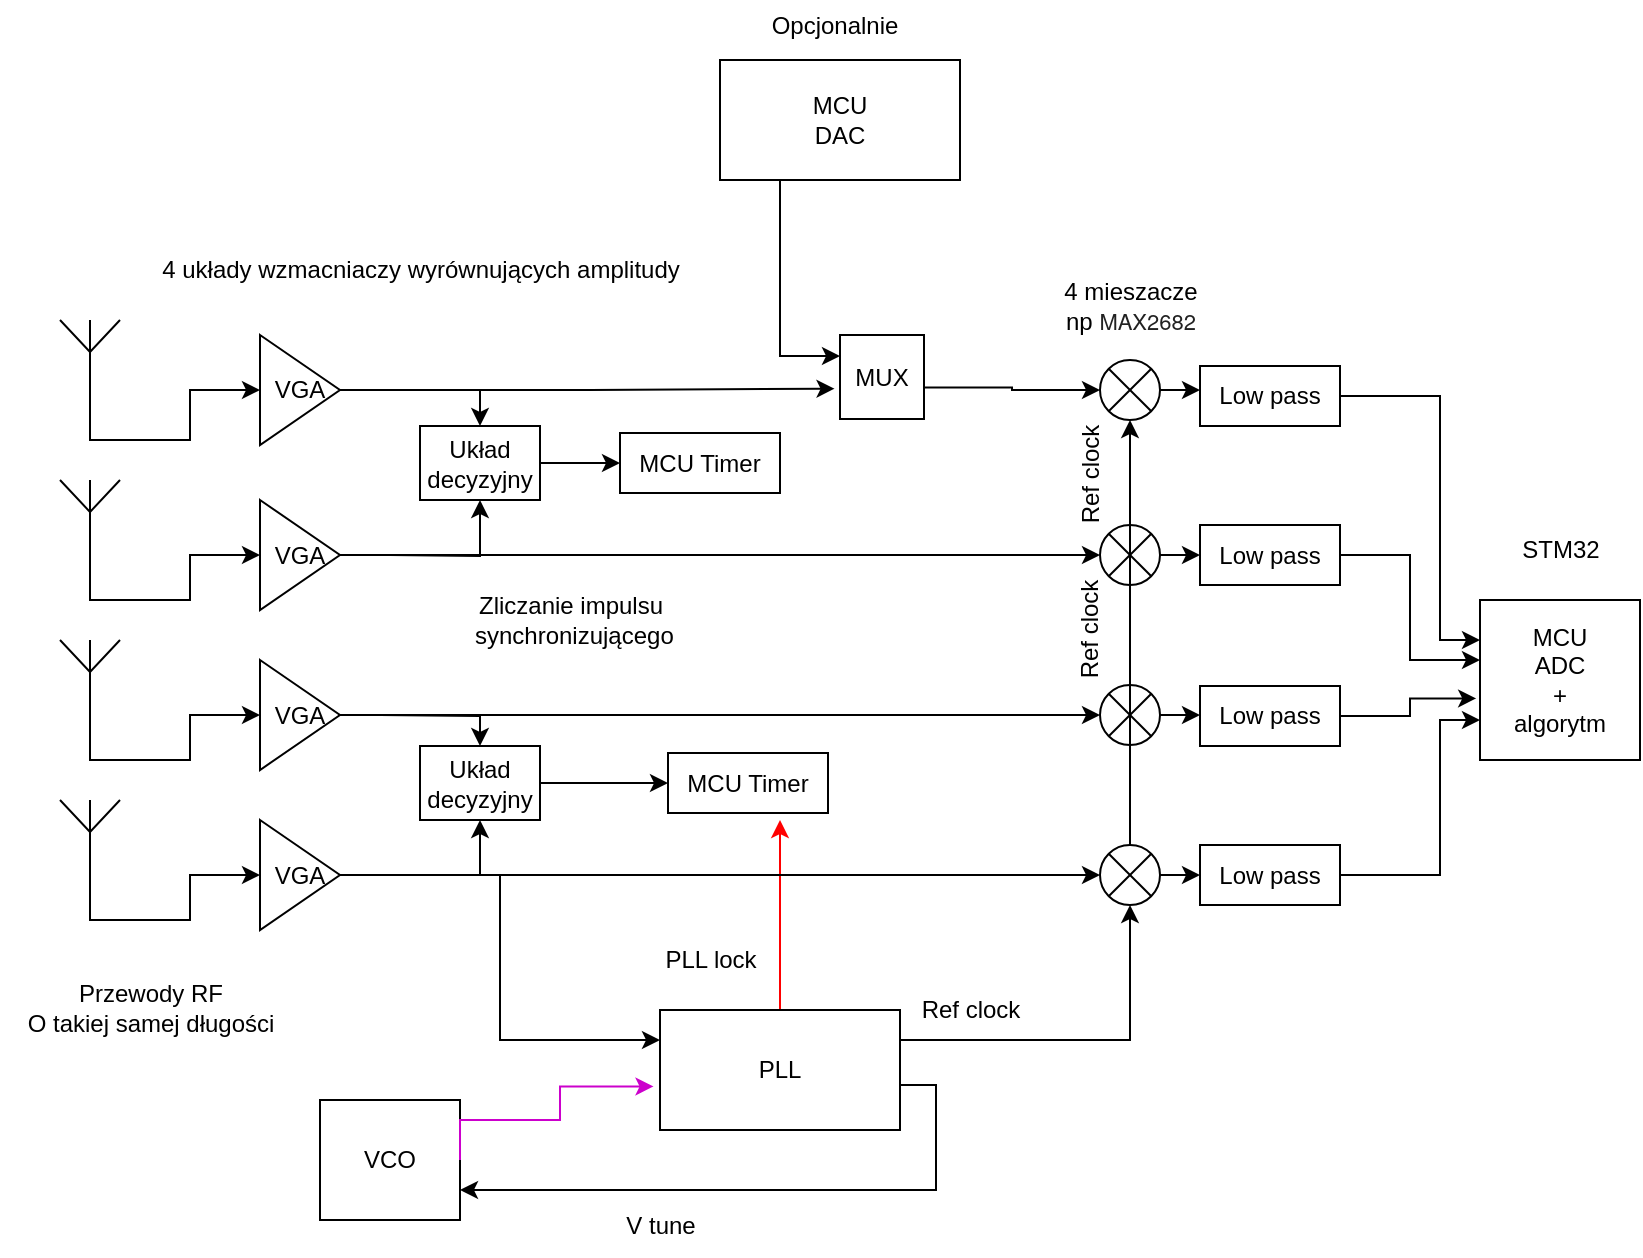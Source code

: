 <mxfile version="24.7.17">
  <diagram name="Strona-1" id="wbvkkCgzugNlbwAdHbuF">
    <mxGraphModel dx="1105" dy="549" grid="1" gridSize="10" guides="1" tooltips="1" connect="1" arrows="1" fold="1" page="1" pageScale="1" pageWidth="827" pageHeight="1169" math="0" shadow="0">
      <root>
        <mxCell id="0" />
        <mxCell id="1" parent="0" />
        <mxCell id="noA6K6qJ_FCayJkCrpKg-54" style="edgeStyle=orthogonalEdgeStyle;rounded=0;orthogonalLoop=1;jettySize=auto;html=1;exitX=1;exitY=0.5;exitDx=0;exitDy=0;entryX=0;entryY=0.5;entryDx=0;entryDy=0;" edge="1" parent="1" source="noA6K6qJ_FCayJkCrpKg-1" target="noA6K6qJ_FCayJkCrpKg-49">
          <mxGeometry relative="1" as="geometry" />
        </mxCell>
        <mxCell id="noA6K6qJ_FCayJkCrpKg-1" value="" style="shape=sumEllipse;perimeter=ellipsePerimeter;whiteSpace=wrap;html=1;backgroundOutline=1;" vertex="1" parent="1">
          <mxGeometry x="550" y="422.5" width="30" height="30" as="geometry" />
        </mxCell>
        <mxCell id="noA6K6qJ_FCayJkCrpKg-53" style="edgeStyle=orthogonalEdgeStyle;rounded=0;orthogonalLoop=1;jettySize=auto;html=1;exitX=1;exitY=0.5;exitDx=0;exitDy=0;entryX=0;entryY=0.5;entryDx=0;entryDy=0;" edge="1" parent="1" source="noA6K6qJ_FCayJkCrpKg-2" target="noA6K6qJ_FCayJkCrpKg-48">
          <mxGeometry relative="1" as="geometry" />
        </mxCell>
        <mxCell id="noA6K6qJ_FCayJkCrpKg-2" value="" style="shape=sumEllipse;perimeter=ellipsePerimeter;whiteSpace=wrap;html=1;backgroundOutline=1;" vertex="1" parent="1">
          <mxGeometry x="550" y="342.5" width="30" height="30" as="geometry" />
        </mxCell>
        <mxCell id="noA6K6qJ_FCayJkCrpKg-4" value="" style="shape=sumEllipse;perimeter=ellipsePerimeter;whiteSpace=wrap;html=1;backgroundOutline=1;" vertex="1" parent="1">
          <mxGeometry x="550" y="260" width="30" height="30" as="geometry" />
        </mxCell>
        <mxCell id="noA6K6qJ_FCayJkCrpKg-15" style="edgeStyle=orthogonalEdgeStyle;rounded=0;orthogonalLoop=1;jettySize=auto;html=1;exitX=0.5;exitY=1;exitDx=0;exitDy=0;exitPerimeter=0;entryX=0;entryY=0.5;entryDx=0;entryDy=0;" edge="1" parent="1" source="noA6K6qJ_FCayJkCrpKg-5" target="noA6K6qJ_FCayJkCrpKg-10">
          <mxGeometry relative="1" as="geometry" />
        </mxCell>
        <mxCell id="noA6K6qJ_FCayJkCrpKg-5" value="" style="verticalLabelPosition=bottom;shadow=0;dashed=0;align=center;html=1;verticalAlign=top;shape=mxgraph.electrical.radio.aerial_-_antenna_1;" vertex="1" parent="1">
          <mxGeometry x="30" y="240" width="30" height="40" as="geometry" />
        </mxCell>
        <mxCell id="noA6K6qJ_FCayJkCrpKg-16" style="edgeStyle=orthogonalEdgeStyle;rounded=0;orthogonalLoop=1;jettySize=auto;html=1;exitX=0.5;exitY=1;exitDx=0;exitDy=0;exitPerimeter=0;entryX=0;entryY=0.5;entryDx=0;entryDy=0;" edge="1" parent="1" source="noA6K6qJ_FCayJkCrpKg-6" target="noA6K6qJ_FCayJkCrpKg-11">
          <mxGeometry relative="1" as="geometry" />
        </mxCell>
        <mxCell id="noA6K6qJ_FCayJkCrpKg-6" value="" style="verticalLabelPosition=bottom;shadow=0;dashed=0;align=center;html=1;verticalAlign=top;shape=mxgraph.electrical.radio.aerial_-_antenna_1;" vertex="1" parent="1">
          <mxGeometry x="30" y="320" width="30" height="40" as="geometry" />
        </mxCell>
        <mxCell id="noA6K6qJ_FCayJkCrpKg-17" style="edgeStyle=orthogonalEdgeStyle;rounded=0;orthogonalLoop=1;jettySize=auto;html=1;exitX=0.5;exitY=1;exitDx=0;exitDy=0;exitPerimeter=0;entryX=0;entryY=0.5;entryDx=0;entryDy=0;" edge="1" parent="1" source="noA6K6qJ_FCayJkCrpKg-7" target="noA6K6qJ_FCayJkCrpKg-12">
          <mxGeometry relative="1" as="geometry" />
        </mxCell>
        <mxCell id="noA6K6qJ_FCayJkCrpKg-7" value="" style="verticalLabelPosition=bottom;shadow=0;dashed=0;align=center;html=1;verticalAlign=top;shape=mxgraph.electrical.radio.aerial_-_antenna_1;" vertex="1" parent="1">
          <mxGeometry x="30" y="400" width="30" height="40" as="geometry" />
        </mxCell>
        <mxCell id="noA6K6qJ_FCayJkCrpKg-18" style="edgeStyle=orthogonalEdgeStyle;rounded=0;orthogonalLoop=1;jettySize=auto;html=1;exitX=0.5;exitY=1;exitDx=0;exitDy=0;exitPerimeter=0;entryX=0;entryY=0.5;entryDx=0;entryDy=0;" edge="1" parent="1" source="noA6K6qJ_FCayJkCrpKg-8" target="noA6K6qJ_FCayJkCrpKg-13">
          <mxGeometry relative="1" as="geometry" />
        </mxCell>
        <mxCell id="noA6K6qJ_FCayJkCrpKg-8" value="" style="verticalLabelPosition=bottom;shadow=0;dashed=0;align=center;html=1;verticalAlign=top;shape=mxgraph.electrical.radio.aerial_-_antenna_1;" vertex="1" parent="1">
          <mxGeometry x="30" y="480" width="30" height="40" as="geometry" />
        </mxCell>
        <mxCell id="noA6K6qJ_FCayJkCrpKg-22" style="edgeStyle=orthogonalEdgeStyle;rounded=0;orthogonalLoop=1;jettySize=auto;html=1;exitX=1;exitY=0.25;exitDx=0;exitDy=0;entryX=0.5;entryY=1;entryDx=0;entryDy=0;" edge="1" parent="1" source="noA6K6qJ_FCayJkCrpKg-28" target="noA6K6qJ_FCayJkCrpKg-4">
          <mxGeometry relative="1" as="geometry">
            <Array as="points">
              <mxPoint x="565" y="511" />
            </Array>
          </mxGeometry>
        </mxCell>
        <mxCell id="noA6K6qJ_FCayJkCrpKg-26" style="edgeStyle=orthogonalEdgeStyle;rounded=0;orthogonalLoop=1;jettySize=auto;html=1;exitX=1;exitY=0.75;exitDx=0;exitDy=0;entryX=1;entryY=0.75;entryDx=0;entryDy=0;" edge="1" parent="1" target="noA6K6qJ_FCayJkCrpKg-23">
          <mxGeometry relative="1" as="geometry">
            <mxPoint x="447.97" y="622.5" as="sourcePoint" />
            <mxPoint x="240.0" y="651.58" as="targetPoint" />
            <Array as="points">
              <mxPoint x="468" y="623" />
              <mxPoint x="468" y="675" />
            </Array>
          </mxGeometry>
        </mxCell>
        <mxCell id="noA6K6qJ_FCayJkCrpKg-67" style="edgeStyle=orthogonalEdgeStyle;rounded=0;orthogonalLoop=1;jettySize=auto;html=1;exitX=0.5;exitY=0;exitDx=0;exitDy=0;strokeColor=#FF0000;" edge="1" parent="1" source="noA6K6qJ_FCayJkCrpKg-9">
          <mxGeometry relative="1" as="geometry">
            <mxPoint x="390" y="490" as="targetPoint" />
            <Array as="points">
              <mxPoint x="390" y="490" />
            </Array>
          </mxGeometry>
        </mxCell>
        <mxCell id="noA6K6qJ_FCayJkCrpKg-9" value="PLL" style="rounded=0;whiteSpace=wrap;html=1;" vertex="1" parent="1">
          <mxGeometry x="330" y="585" width="120" height="60" as="geometry" />
        </mxCell>
        <mxCell id="noA6K6qJ_FCayJkCrpKg-19" style="edgeStyle=orthogonalEdgeStyle;rounded=0;orthogonalLoop=1;jettySize=auto;html=1;exitX=1;exitY=0.5;exitDx=0;exitDy=0;entryX=-0.065;entryY=0.639;entryDx=0;entryDy=0;entryPerimeter=0;" edge="1" parent="1" source="noA6K6qJ_FCayJkCrpKg-10" target="noA6K6qJ_FCayJkCrpKg-80">
          <mxGeometry relative="1" as="geometry" />
        </mxCell>
        <mxCell id="noA6K6qJ_FCayJkCrpKg-39" style="edgeStyle=orthogonalEdgeStyle;rounded=0;orthogonalLoop=1;jettySize=auto;html=1;exitX=1;exitY=0.5;exitDx=0;exitDy=0;entryX=0.5;entryY=0;entryDx=0;entryDy=0;" edge="1" parent="1" source="noA6K6qJ_FCayJkCrpKg-10" target="noA6K6qJ_FCayJkCrpKg-38">
          <mxGeometry relative="1" as="geometry">
            <Array as="points">
              <mxPoint x="240" y="275" />
            </Array>
          </mxGeometry>
        </mxCell>
        <mxCell id="noA6K6qJ_FCayJkCrpKg-10" value="VGA" style="triangle;whiteSpace=wrap;html=1;" vertex="1" parent="1">
          <mxGeometry x="130" y="247.5" width="40" height="55" as="geometry" />
        </mxCell>
        <mxCell id="noA6K6qJ_FCayJkCrpKg-20" style="edgeStyle=orthogonalEdgeStyle;rounded=0;orthogonalLoop=1;jettySize=auto;html=1;exitX=1;exitY=0.5;exitDx=0;exitDy=0;entryX=0;entryY=0.5;entryDx=0;entryDy=0;" edge="1" parent="1" source="noA6K6qJ_FCayJkCrpKg-11" target="noA6K6qJ_FCayJkCrpKg-2">
          <mxGeometry relative="1" as="geometry" />
        </mxCell>
        <mxCell id="noA6K6qJ_FCayJkCrpKg-46" style="edgeStyle=orthogonalEdgeStyle;rounded=0;orthogonalLoop=1;jettySize=auto;html=1;exitX=1;exitY=0.5;exitDx=0;exitDy=0;entryX=0.5;entryY=1;entryDx=0;entryDy=0;" edge="1" parent="1" source="noA6K6qJ_FCayJkCrpKg-11" target="noA6K6qJ_FCayJkCrpKg-38">
          <mxGeometry relative="1" as="geometry">
            <mxPoint x="240.0" y="379.5" as="targetPoint" />
            <Array as="points">
              <mxPoint x="195" y="358" />
              <mxPoint x="240" y="358" />
            </Array>
          </mxGeometry>
        </mxCell>
        <mxCell id="noA6K6qJ_FCayJkCrpKg-11" value="VGA" style="triangle;whiteSpace=wrap;html=1;" vertex="1" parent="1">
          <mxGeometry x="130" y="330" width="40" height="55" as="geometry" />
        </mxCell>
        <mxCell id="noA6K6qJ_FCayJkCrpKg-21" style="edgeStyle=orthogonalEdgeStyle;rounded=0;orthogonalLoop=1;jettySize=auto;html=1;exitX=1;exitY=0.5;exitDx=0;exitDy=0;entryX=0;entryY=0.5;entryDx=0;entryDy=0;" edge="1" parent="1" source="noA6K6qJ_FCayJkCrpKg-12" target="noA6K6qJ_FCayJkCrpKg-1">
          <mxGeometry relative="1" as="geometry" />
        </mxCell>
        <mxCell id="noA6K6qJ_FCayJkCrpKg-45" style="edgeStyle=orthogonalEdgeStyle;rounded=0;orthogonalLoop=1;jettySize=auto;html=1;exitX=1;exitY=0.5;exitDx=0;exitDy=0;entryX=0.5;entryY=0;entryDx=0;entryDy=0;" edge="1" parent="1" source="noA6K6qJ_FCayJkCrpKg-12" target="noA6K6qJ_FCayJkCrpKg-42">
          <mxGeometry relative="1" as="geometry">
            <Array as="points">
              <mxPoint x="190" y="438" />
              <mxPoint x="240" y="438" />
            </Array>
          </mxGeometry>
        </mxCell>
        <mxCell id="noA6K6qJ_FCayJkCrpKg-12" value="VGA" style="triangle;whiteSpace=wrap;html=1;" vertex="1" parent="1">
          <mxGeometry x="130" y="410" width="40" height="55" as="geometry" />
        </mxCell>
        <mxCell id="noA6K6qJ_FCayJkCrpKg-24" style="edgeStyle=orthogonalEdgeStyle;rounded=0;orthogonalLoop=1;jettySize=auto;html=1;exitX=1;exitY=0.5;exitDx=0;exitDy=0;entryX=0;entryY=0.25;entryDx=0;entryDy=0;" edge="1" parent="1" source="noA6K6qJ_FCayJkCrpKg-13" target="noA6K6qJ_FCayJkCrpKg-9">
          <mxGeometry relative="1" as="geometry" />
        </mxCell>
        <mxCell id="noA6K6qJ_FCayJkCrpKg-44" style="edgeStyle=orthogonalEdgeStyle;rounded=0;orthogonalLoop=1;jettySize=auto;html=1;exitX=1;exitY=0.5;exitDx=0;exitDy=0;entryX=0.5;entryY=1;entryDx=0;entryDy=0;" edge="1" parent="1" source="noA6K6qJ_FCayJkCrpKg-13" target="noA6K6qJ_FCayJkCrpKg-42">
          <mxGeometry relative="1" as="geometry">
            <mxPoint x="300" y="517.5" as="targetPoint" />
          </mxGeometry>
        </mxCell>
        <mxCell id="noA6K6qJ_FCayJkCrpKg-77" style="edgeStyle=orthogonalEdgeStyle;rounded=0;orthogonalLoop=1;jettySize=auto;html=1;exitX=1;exitY=0.5;exitDx=0;exitDy=0;entryX=0;entryY=0.5;entryDx=0;entryDy=0;" edge="1" parent="1" source="noA6K6qJ_FCayJkCrpKg-13" target="noA6K6qJ_FCayJkCrpKg-28">
          <mxGeometry relative="1" as="geometry" />
        </mxCell>
        <mxCell id="noA6K6qJ_FCayJkCrpKg-13" value="VGA" style="triangle;whiteSpace=wrap;html=1;" vertex="1" parent="1">
          <mxGeometry x="130" y="490" width="40" height="55" as="geometry" />
        </mxCell>
        <mxCell id="noA6K6qJ_FCayJkCrpKg-23" value="VCO" style="rounded=0;whiteSpace=wrap;html=1;" vertex="1" parent="1">
          <mxGeometry x="160" y="630" width="70" height="60" as="geometry" />
        </mxCell>
        <mxCell id="noA6K6qJ_FCayJkCrpKg-25" style="edgeStyle=orthogonalEdgeStyle;rounded=0;orthogonalLoop=1;jettySize=auto;html=1;exitX=1;exitY=0.5;exitDx=0;exitDy=0;entryX=-0.027;entryY=0.637;entryDx=0;entryDy=0;entryPerimeter=0;strokeColor=#CC00CC;" edge="1" parent="1" source="noA6K6qJ_FCayJkCrpKg-23" target="noA6K6qJ_FCayJkCrpKg-9">
          <mxGeometry relative="1" as="geometry">
            <mxPoint x="260" y="655" as="sourcePoint" />
            <Array as="points">
              <mxPoint x="280" y="640" />
              <mxPoint x="280" y="623" />
            </Array>
          </mxGeometry>
        </mxCell>
        <mxCell id="noA6K6qJ_FCayJkCrpKg-29" value="" style="edgeStyle=orthogonalEdgeStyle;rounded=0;orthogonalLoop=1;jettySize=auto;html=1;exitX=1;exitY=0.25;exitDx=0;exitDy=0;entryX=0.5;entryY=1;entryDx=0;entryDy=0;" edge="1" parent="1" source="noA6K6qJ_FCayJkCrpKg-9" target="noA6K6qJ_FCayJkCrpKg-28">
          <mxGeometry relative="1" as="geometry">
            <mxPoint x="430" y="570" as="sourcePoint" />
            <mxPoint x="485" y="290" as="targetPoint" />
          </mxGeometry>
        </mxCell>
        <mxCell id="noA6K6qJ_FCayJkCrpKg-28" value="" style="shape=sumEllipse;perimeter=ellipsePerimeter;whiteSpace=wrap;html=1;backgroundOutline=1;" vertex="1" parent="1">
          <mxGeometry x="550" y="502.5" width="30" height="30" as="geometry" />
        </mxCell>
        <mxCell id="noA6K6qJ_FCayJkCrpKg-34" value="4 układy wzmacniaczy wyrównujących amplitudy" style="text;html=1;align=center;verticalAlign=middle;resizable=0;points=[];autosize=1;strokeColor=none;fillColor=none;" vertex="1" parent="1">
          <mxGeometry x="70" y="200" width="280" height="30" as="geometry" />
        </mxCell>
        <mxCell id="noA6K6qJ_FCayJkCrpKg-35" value="V tune" style="text;html=1;align=center;verticalAlign=middle;resizable=0;points=[];autosize=1;strokeColor=none;fillColor=none;" vertex="1" parent="1">
          <mxGeometry x="300" y="678" width="60" height="30" as="geometry" />
        </mxCell>
        <mxCell id="noA6K6qJ_FCayJkCrpKg-36" value="Ref clock" style="text;html=1;align=center;verticalAlign=middle;resizable=0;points=[];autosize=1;strokeColor=none;fillColor=none;" vertex="1" parent="1">
          <mxGeometry x="450" y="570" width="70" height="30" as="geometry" />
        </mxCell>
        <mxCell id="noA6K6qJ_FCayJkCrpKg-65" style="edgeStyle=orthogonalEdgeStyle;rounded=0;orthogonalLoop=1;jettySize=auto;html=1;exitX=1;exitY=0.5;exitDx=0;exitDy=0;entryX=0;entryY=0.5;entryDx=0;entryDy=0;" edge="1" parent="1" source="noA6K6qJ_FCayJkCrpKg-38" target="noA6K6qJ_FCayJkCrpKg-57">
          <mxGeometry relative="1" as="geometry" />
        </mxCell>
        <mxCell id="noA6K6qJ_FCayJkCrpKg-38" value="Układ decyzyjny" style="rounded=0;whiteSpace=wrap;html=1;" vertex="1" parent="1">
          <mxGeometry x="210" y="293" width="60" height="37" as="geometry" />
        </mxCell>
        <mxCell id="noA6K6qJ_FCayJkCrpKg-63" style="edgeStyle=orthogonalEdgeStyle;rounded=0;orthogonalLoop=1;jettySize=auto;html=1;exitX=1;exitY=0.5;exitDx=0;exitDy=0;entryX=0;entryY=0.5;entryDx=0;entryDy=0;" edge="1" parent="1" source="noA6K6qJ_FCayJkCrpKg-42" target="noA6K6qJ_FCayJkCrpKg-59">
          <mxGeometry relative="1" as="geometry" />
        </mxCell>
        <mxCell id="noA6K6qJ_FCayJkCrpKg-42" value="Układ decyzyjny" style="rounded=0;whiteSpace=wrap;html=1;" vertex="1" parent="1">
          <mxGeometry x="210" y="453" width="60" height="37" as="geometry" />
        </mxCell>
        <mxCell id="noA6K6qJ_FCayJkCrpKg-70" style="edgeStyle=orthogonalEdgeStyle;rounded=0;orthogonalLoop=1;jettySize=auto;html=1;exitX=1;exitY=0.5;exitDx=0;exitDy=0;entryX=0;entryY=0.25;entryDx=0;entryDy=0;" edge="1" parent="1" source="noA6K6qJ_FCayJkCrpKg-47" target="noA6K6qJ_FCayJkCrpKg-56">
          <mxGeometry relative="1" as="geometry">
            <Array as="points">
              <mxPoint x="720" y="278" />
              <mxPoint x="720" y="400" />
            </Array>
          </mxGeometry>
        </mxCell>
        <mxCell id="noA6K6qJ_FCayJkCrpKg-47" value="Low pass" style="rounded=0;whiteSpace=wrap;html=1;" vertex="1" parent="1">
          <mxGeometry x="600" y="263" width="70" height="30" as="geometry" />
        </mxCell>
        <mxCell id="noA6K6qJ_FCayJkCrpKg-48" value="Low pass" style="rounded=0;whiteSpace=wrap;html=1;" vertex="1" parent="1">
          <mxGeometry x="600" y="342.5" width="70" height="30" as="geometry" />
        </mxCell>
        <mxCell id="noA6K6qJ_FCayJkCrpKg-49" value="Low pass" style="rounded=0;whiteSpace=wrap;html=1;" vertex="1" parent="1">
          <mxGeometry x="600" y="423" width="70" height="30" as="geometry" />
        </mxCell>
        <mxCell id="noA6K6qJ_FCayJkCrpKg-72" style="edgeStyle=orthogonalEdgeStyle;rounded=0;orthogonalLoop=1;jettySize=auto;html=1;exitX=1;exitY=0.5;exitDx=0;exitDy=0;entryX=0;entryY=0.75;entryDx=0;entryDy=0;" edge="1" parent="1" source="noA6K6qJ_FCayJkCrpKg-50" target="noA6K6qJ_FCayJkCrpKg-56">
          <mxGeometry relative="1" as="geometry">
            <Array as="points">
              <mxPoint x="720" y="517" />
              <mxPoint x="720" y="440" />
            </Array>
          </mxGeometry>
        </mxCell>
        <mxCell id="noA6K6qJ_FCayJkCrpKg-50" value="Low pass" style="rounded=0;whiteSpace=wrap;html=1;" vertex="1" parent="1">
          <mxGeometry x="600" y="502.5" width="70" height="30" as="geometry" />
        </mxCell>
        <mxCell id="noA6K6qJ_FCayJkCrpKg-52" style="edgeStyle=orthogonalEdgeStyle;rounded=0;orthogonalLoop=1;jettySize=auto;html=1;exitX=1;exitY=0.5;exitDx=0;exitDy=0;entryX=0;entryY=0.4;entryDx=0;entryDy=0;entryPerimeter=0;" edge="1" parent="1" source="noA6K6qJ_FCayJkCrpKg-4" target="noA6K6qJ_FCayJkCrpKg-47">
          <mxGeometry relative="1" as="geometry" />
        </mxCell>
        <mxCell id="noA6K6qJ_FCayJkCrpKg-55" style="edgeStyle=orthogonalEdgeStyle;rounded=0;orthogonalLoop=1;jettySize=auto;html=1;exitX=1;exitY=0.5;exitDx=0;exitDy=0;entryX=0;entryY=0.5;entryDx=0;entryDy=0;" edge="1" parent="1" source="noA6K6qJ_FCayJkCrpKg-28" target="noA6K6qJ_FCayJkCrpKg-50">
          <mxGeometry relative="1" as="geometry" />
        </mxCell>
        <mxCell id="noA6K6qJ_FCayJkCrpKg-56" value="MCU&lt;div&gt;ADC&lt;/div&gt;&lt;div&gt;+&lt;/div&gt;&lt;div&gt;algorytm&lt;/div&gt;" style="whiteSpace=wrap;html=1;aspect=fixed;" vertex="1" parent="1">
          <mxGeometry x="740" y="380" width="80" height="80" as="geometry" />
        </mxCell>
        <mxCell id="noA6K6qJ_FCayJkCrpKg-57" value="MCU Timer" style="rounded=0;whiteSpace=wrap;html=1;" vertex="1" parent="1">
          <mxGeometry x="310" y="296.5" width="80" height="30" as="geometry" />
        </mxCell>
        <mxCell id="noA6K6qJ_FCayJkCrpKg-59" value="MCU Timer" style="rounded=0;whiteSpace=wrap;html=1;" vertex="1" parent="1">
          <mxGeometry x="334" y="456.5" width="80" height="30" as="geometry" />
        </mxCell>
        <mxCell id="noA6K6qJ_FCayJkCrpKg-68" value="PLL lock" style="text;html=1;align=center;verticalAlign=middle;resizable=0;points=[];autosize=1;strokeColor=none;fillColor=none;" vertex="1" parent="1">
          <mxGeometry x="320" y="545" width="70" height="30" as="geometry" />
        </mxCell>
        <mxCell id="noA6K6qJ_FCayJkCrpKg-69" style="edgeStyle=orthogonalEdgeStyle;rounded=0;orthogonalLoop=1;jettySize=auto;html=1;exitX=1;exitY=0.5;exitDx=0;exitDy=0;entryX=0;entryY=0.375;entryDx=0;entryDy=0;entryPerimeter=0;" edge="1" parent="1" source="noA6K6qJ_FCayJkCrpKg-48" target="noA6K6qJ_FCayJkCrpKg-56">
          <mxGeometry relative="1" as="geometry" />
        </mxCell>
        <mxCell id="noA6K6qJ_FCayJkCrpKg-71" style="edgeStyle=orthogonalEdgeStyle;rounded=0;orthogonalLoop=1;jettySize=auto;html=1;exitX=1;exitY=0.5;exitDx=0;exitDy=0;entryX=-0.024;entryY=0.615;entryDx=0;entryDy=0;entryPerimeter=0;" edge="1" parent="1" source="noA6K6qJ_FCayJkCrpKg-49" target="noA6K6qJ_FCayJkCrpKg-56">
          <mxGeometry relative="1" as="geometry">
            <mxPoint x="736" y="430" as="targetPoint" />
          </mxGeometry>
        </mxCell>
        <mxCell id="noA6K6qJ_FCayJkCrpKg-73" value="4 mieszacze&lt;div&gt;np&amp;nbsp;&lt;span style=&quot;background-color: rgb(255, 255, 255); color: rgb(34, 34, 34); font-family: &amp;quot;Helvetica Neue&amp;quot;, Helvetica, &amp;quot;PingFang SC&amp;quot;, &amp;quot;Hiragino Sans GB&amp;quot;, &amp;quot;Microsoft YaHei&amp;quot;, 微软雅黑, Arial, sans-serif; text-align: left; text-wrap: wrap;&quot;&gt;&lt;font style=&quot;font-size: 11px;&quot;&gt;MAX2682&lt;/font&gt;&lt;/span&gt;&lt;/div&gt;" style="text;html=1;align=center;verticalAlign=middle;resizable=0;points=[];autosize=1;strokeColor=none;fillColor=none;" vertex="1" parent="1">
          <mxGeometry x="520" y="212.5" width="90" height="40" as="geometry" />
        </mxCell>
        <mxCell id="noA6K6qJ_FCayJkCrpKg-74" value="Zliczanie impulsu&lt;div&gt;&amp;nbsp;synchronizującego&lt;/div&gt;" style="text;html=1;align=center;verticalAlign=middle;resizable=0;points=[];autosize=1;strokeColor=none;fillColor=none;" vertex="1" parent="1">
          <mxGeometry x="220" y="370" width="130" height="40" as="geometry" />
        </mxCell>
        <mxCell id="noA6K6qJ_FCayJkCrpKg-75" value="Przewody RF&lt;div&gt;O takiej samej długości&lt;/div&gt;" style="text;html=1;align=center;verticalAlign=middle;resizable=0;points=[];autosize=1;strokeColor=none;fillColor=none;" vertex="1" parent="1">
          <mxGeometry y="564" width="150" height="40" as="geometry" />
        </mxCell>
        <mxCell id="noA6K6qJ_FCayJkCrpKg-81" style="edgeStyle=orthogonalEdgeStyle;rounded=0;orthogonalLoop=1;jettySize=auto;html=1;exitX=0.25;exitY=1;exitDx=0;exitDy=0;entryX=0;entryY=0.25;entryDx=0;entryDy=0;" edge="1" parent="1" source="noA6K6qJ_FCayJkCrpKg-76" target="noA6K6qJ_FCayJkCrpKg-80">
          <mxGeometry relative="1" as="geometry" />
        </mxCell>
        <mxCell id="noA6K6qJ_FCayJkCrpKg-76" value="MCU&lt;div&gt;DAC&lt;/div&gt;" style="rounded=0;whiteSpace=wrap;html=1;" vertex="1" parent="1">
          <mxGeometry x="360" y="110" width="120" height="60" as="geometry" />
        </mxCell>
        <mxCell id="noA6K6qJ_FCayJkCrpKg-82" style="edgeStyle=orthogonalEdgeStyle;rounded=0;orthogonalLoop=1;jettySize=auto;html=1;exitX=0.965;exitY=0.625;exitDx=0;exitDy=0;entryX=0;entryY=0.5;entryDx=0;entryDy=0;exitPerimeter=0;" edge="1" parent="1" source="noA6K6qJ_FCayJkCrpKg-80" target="noA6K6qJ_FCayJkCrpKg-4">
          <mxGeometry relative="1" as="geometry">
            <Array as="points">
              <mxPoint x="506" y="274" />
              <mxPoint x="506" y="275" />
            </Array>
          </mxGeometry>
        </mxCell>
        <mxCell id="noA6K6qJ_FCayJkCrpKg-80" value="MUX" style="whiteSpace=wrap;html=1;aspect=fixed;" vertex="1" parent="1">
          <mxGeometry x="420" y="247.5" width="42" height="42" as="geometry" />
        </mxCell>
        <mxCell id="noA6K6qJ_FCayJkCrpKg-83" value="Opcjonalnie&lt;div&gt;&lt;br&gt;&lt;/div&gt;" style="text;html=1;align=center;verticalAlign=middle;resizable=0;points=[];autosize=1;strokeColor=none;fillColor=none;" vertex="1" parent="1">
          <mxGeometry x="372" y="80" width="90" height="40" as="geometry" />
        </mxCell>
        <mxCell id="noA6K6qJ_FCayJkCrpKg-84" value="Ref clock" style="text;html=1;align=center;verticalAlign=middle;resizable=0;points=[];autosize=1;strokeColor=none;fillColor=none;rotation=-90;" vertex="1" parent="1">
          <mxGeometry x="510" y="380" width="70" height="30" as="geometry" />
        </mxCell>
        <mxCell id="noA6K6qJ_FCayJkCrpKg-85" value="Ref clock" style="text;html=1;align=center;verticalAlign=middle;resizable=0;points=[];autosize=1;strokeColor=none;fillColor=none;rotation=-90;" vertex="1" parent="1">
          <mxGeometry x="510" y="302.5" width="70" height="30" as="geometry" />
        </mxCell>
        <mxCell id="noA6K6qJ_FCayJkCrpKg-86" value="STM32" style="text;html=1;align=center;verticalAlign=middle;resizable=0;points=[];autosize=1;strokeColor=none;fillColor=none;" vertex="1" parent="1">
          <mxGeometry x="750" y="340" width="60" height="30" as="geometry" />
        </mxCell>
      </root>
    </mxGraphModel>
  </diagram>
</mxfile>
